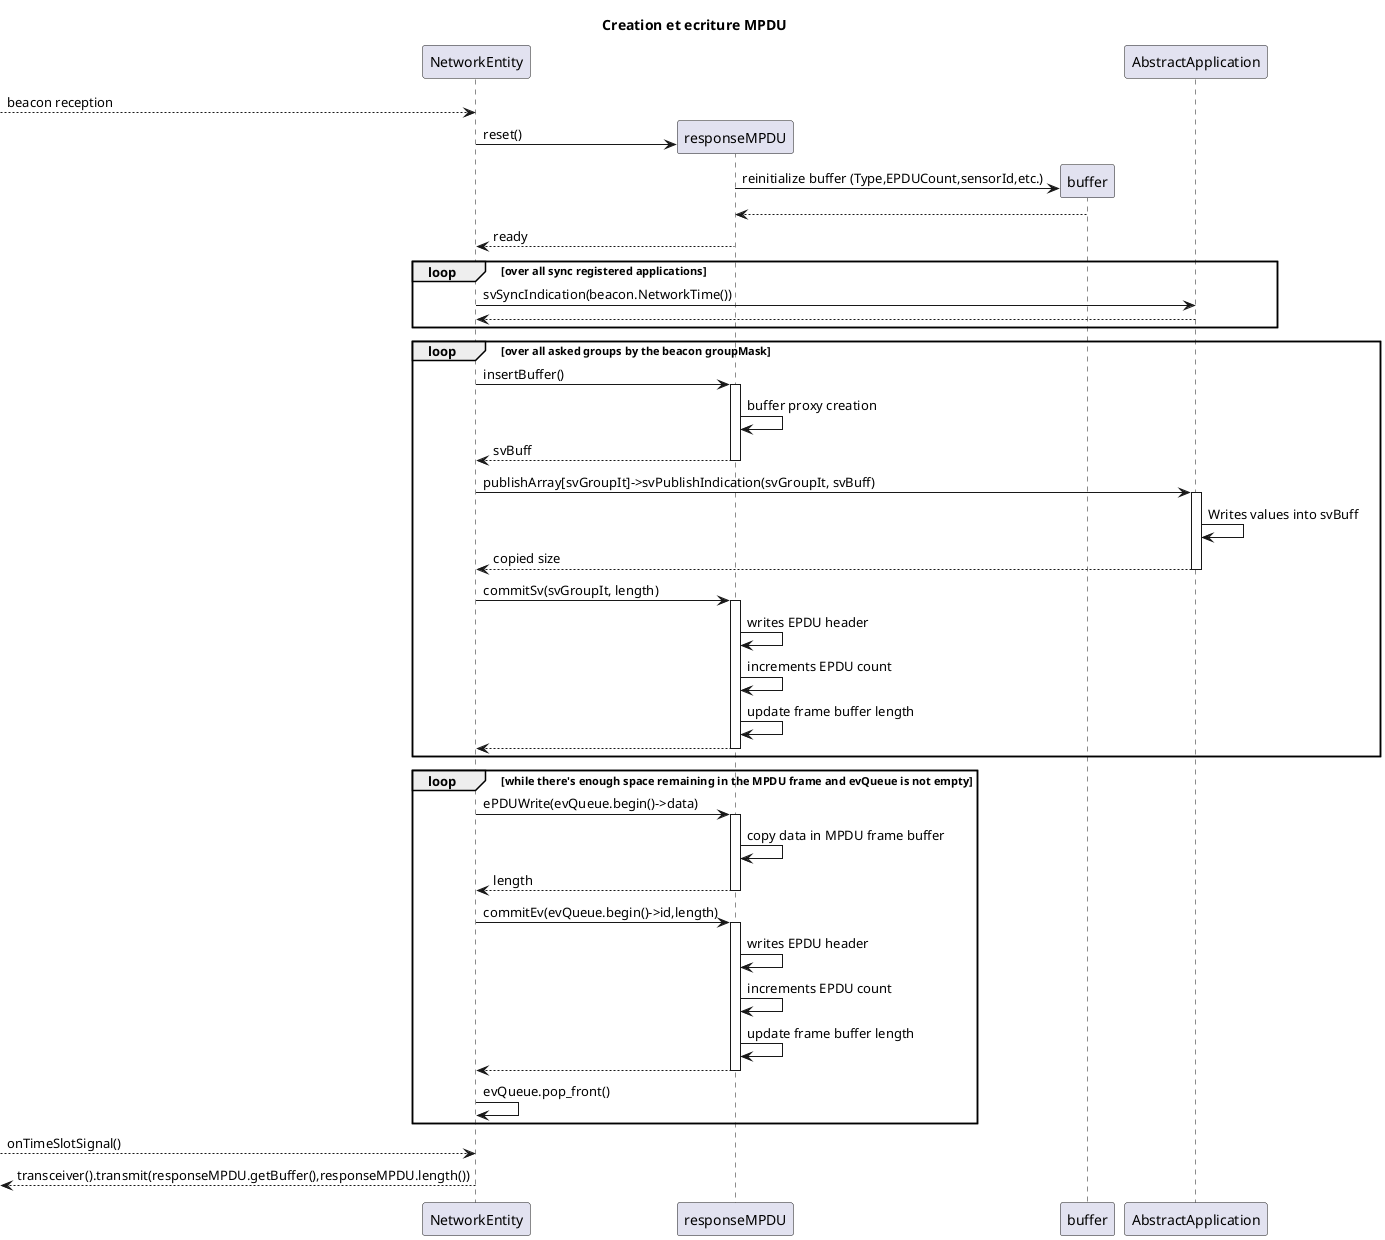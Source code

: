 @startuml
title Creation et ecriture MPDU

participant NetworkEntity as ne
participant "responseMPDU" as mpdu
participant "buffer" as buf
participant AbstractApplication as aa

--> ne : beacon reception
create mpdu
ne -> mpdu : reset()
create buf
mpdu -> buf : reinitialize buffer (Type,EPDUCount,sensorId,etc.)
buf --> mpdu
mpdu --> ne : ready
loop over all sync registered applications
ne -> aa : svSyncIndication(beacon.NetworkTime())
return
end loop

loop over all asked groups by the beacon groupMask
ne -> mpdu : insertBuffer()
activate mpdu
mpdu -> mpdu : buffer proxy creation
return svBuff
deactivate mpdu
ne -> aa : publishArray[svGroupIt]->svPublishIndication(svGroupIt, svBuff)
activate aa
aa -> aa : Writes values into svBuff
return copied size
deactivate aa
ne -> mpdu : commitSv(svGroupIt, length)
activate mpdu
mpdu -> mpdu : writes EPDU header
mpdu -> mpdu : increments EPDU count
mpdu -> mpdu : update frame buffer length
return
deactivate mpdu
end loop

loop while there's enough space remaining in the MPDU frame and evQueue is not empty
ne -> mpdu : ePDUWrite(evQueue.begin()->data)
activate mpdu
mpdu -> mpdu : copy data in MPDU frame buffer
return length
deactivate mpdu
ne -> mpdu : commitEv(evQueue.begin()->id,length)
activate mpdu
mpdu -> mpdu : writes EPDU header
mpdu -> mpdu : increments EPDU count
mpdu -> mpdu : update frame buffer length
return
deactivate mpdu
ne -> ne : evQueue.pop_front() 
end loop
--> ne : onTimeSlotSignal()
<-- ne : transceiver().transmit(responseMPDU.getBuffer(),responseMPDU.length())


@enduml